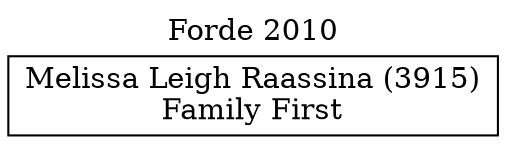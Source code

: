 // House preference flow
digraph "Melissa Leigh Raassina (3915)_Forde_2010" {
	graph [label="Forde 2010" labelloc=t mclimit=10]
	node [shape=box]
	"Melissa Leigh Raassina (3915)" [label="Melissa Leigh Raassina (3915)
Family First"]
}
